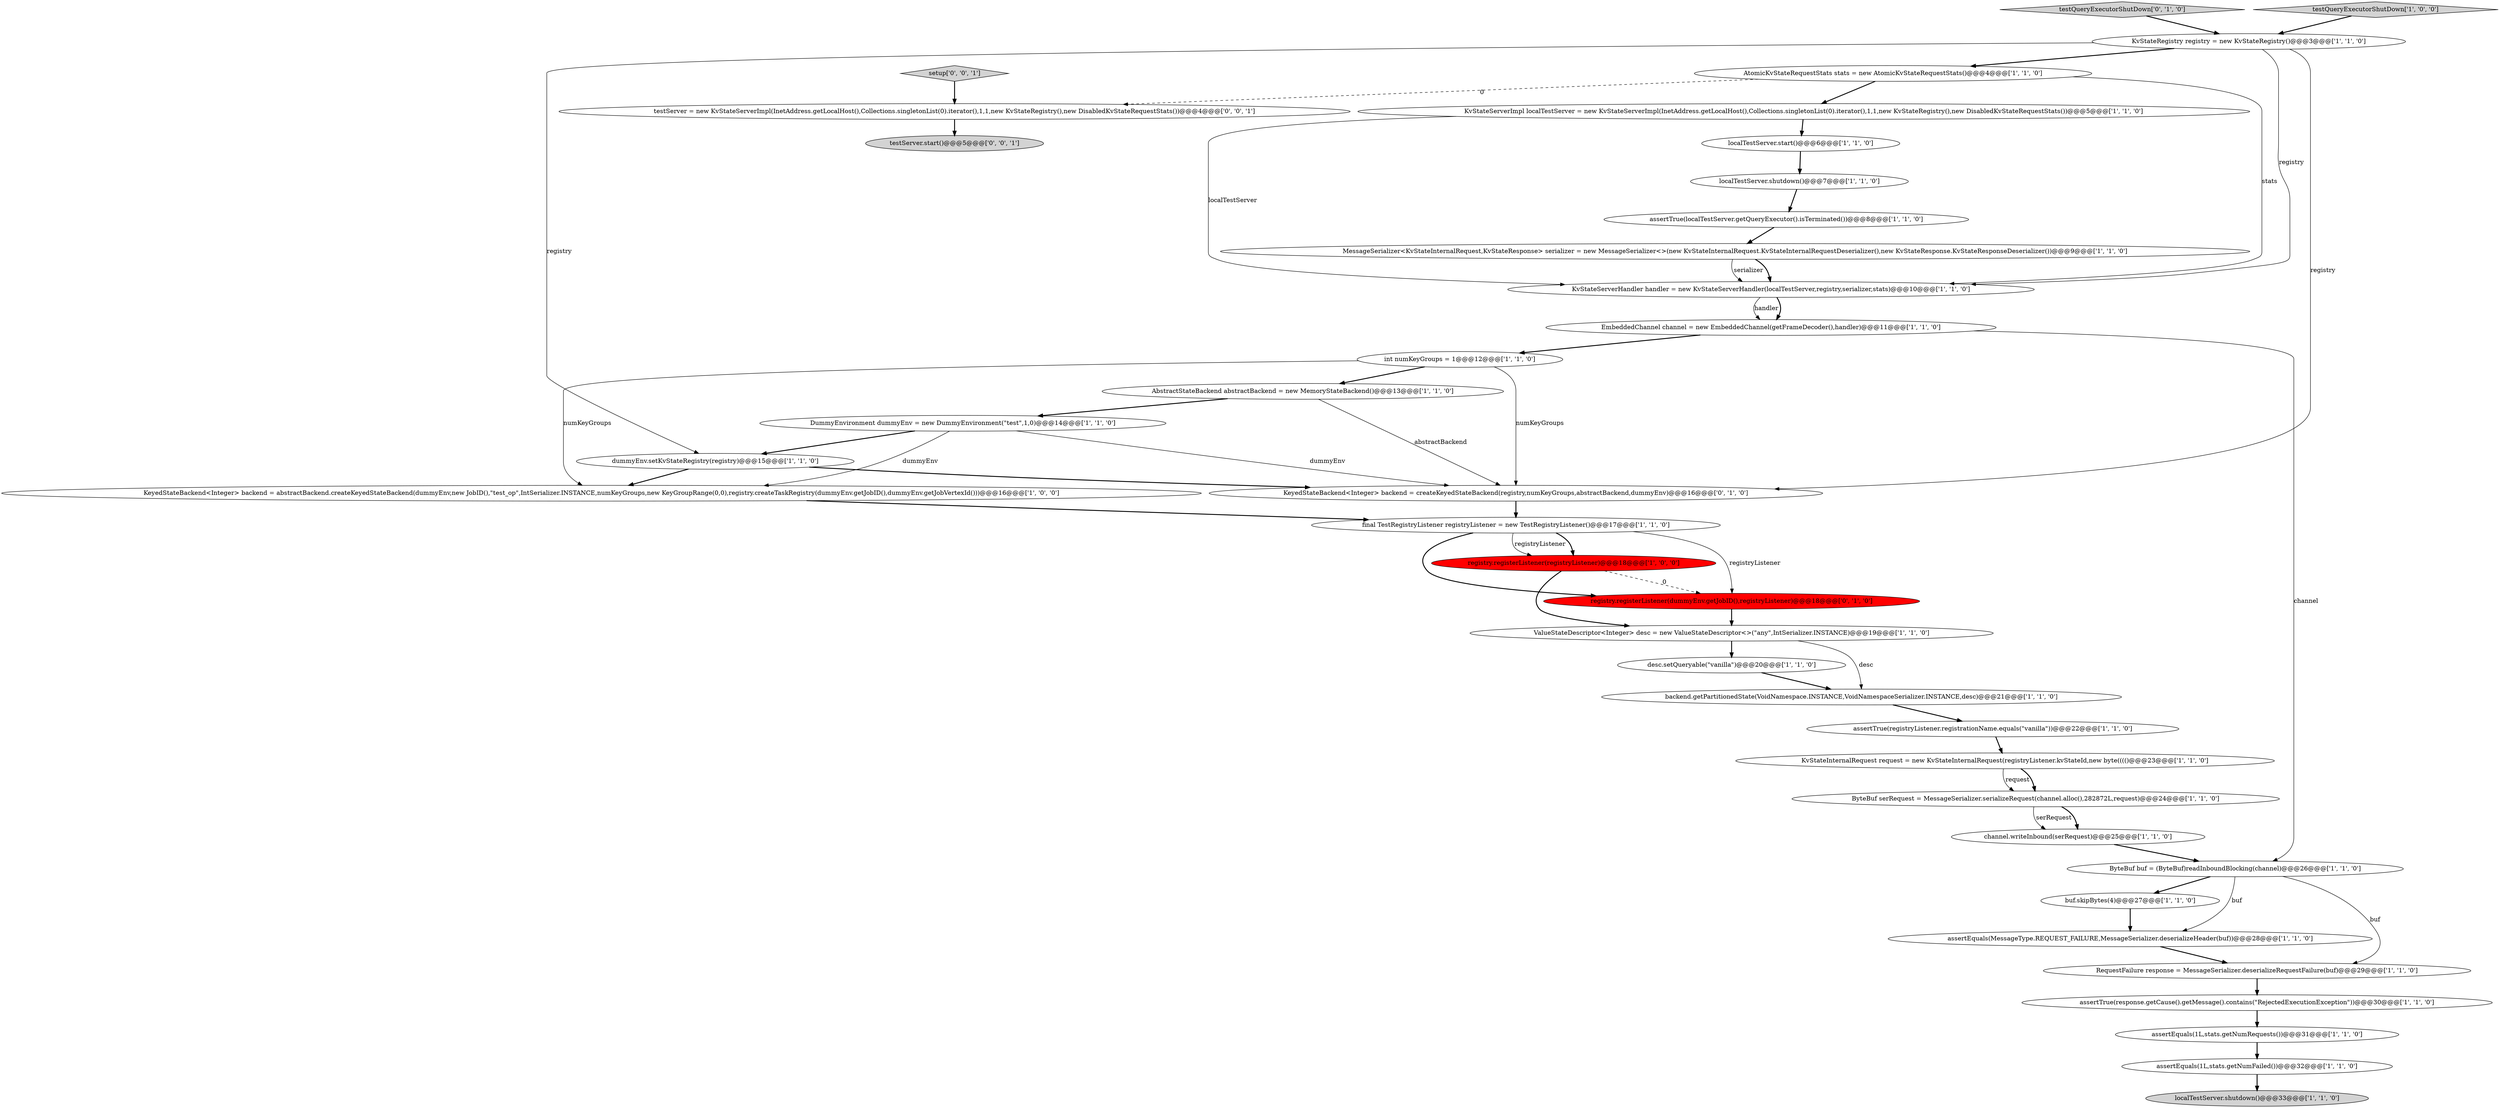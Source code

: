 digraph {
20 [style = filled, label = "registry.registerListener(registryListener)@@@18@@@['1', '0', '0']", fillcolor = red, shape = ellipse image = "AAA1AAABBB1BBB"];
19 [style = filled, label = "localTestServer.shutdown()@@@33@@@['1', '1', '0']", fillcolor = lightgray, shape = ellipse image = "AAA0AAABBB1BBB"];
24 [style = filled, label = "assertTrue(localTestServer.getQueryExecutor().isTerminated())@@@8@@@['1', '1', '0']", fillcolor = white, shape = ellipse image = "AAA0AAABBB1BBB"];
11 [style = filled, label = "channel.writeInbound(serRequest)@@@25@@@['1', '1', '0']", fillcolor = white, shape = ellipse image = "AAA0AAABBB1BBB"];
4 [style = filled, label = "localTestServer.start()@@@6@@@['1', '1', '0']", fillcolor = white, shape = ellipse image = "AAA0AAABBB1BBB"];
10 [style = filled, label = "assertEquals(1L,stats.getNumFailed())@@@32@@@['1', '1', '0']", fillcolor = white, shape = ellipse image = "AAA0AAABBB1BBB"];
33 [style = filled, label = "KeyedStateBackend<Integer> backend = createKeyedStateBackend(registry,numKeyGroups,abstractBackend,dummyEnv)@@@16@@@['0', '1', '0']", fillcolor = white, shape = ellipse image = "AAA0AAABBB2BBB"];
25 [style = filled, label = "assertTrue(registryListener.registrationName.equals(\"vanilla\"))@@@22@@@['1', '1', '0']", fillcolor = white, shape = ellipse image = "AAA0AAABBB1BBB"];
12 [style = filled, label = "AtomicKvStateRequestStats stats = new AtomicKvStateRequestStats()@@@4@@@['1', '1', '0']", fillcolor = white, shape = ellipse image = "AAA0AAABBB1BBB"];
3 [style = filled, label = "KeyedStateBackend<Integer> backend = abstractBackend.createKeyedStateBackend(dummyEnv,new JobID(),\"test_op\",IntSerializer.INSTANCE,numKeyGroups,new KeyGroupRange(0,0),registry.createTaskRegistry(dummyEnv.getJobID(),dummyEnv.getJobVertexId()))@@@16@@@['1', '0', '0']", fillcolor = white, shape = ellipse image = "AAA0AAABBB1BBB"];
22 [style = filled, label = "KvStateRegistry registry = new KvStateRegistry()@@@3@@@['1', '1', '0']", fillcolor = white, shape = ellipse image = "AAA0AAABBB1BBB"];
29 [style = filled, label = "final TestRegistryListener registryListener = new TestRegistryListener()@@@17@@@['1', '1', '0']", fillcolor = white, shape = ellipse image = "AAA0AAABBB1BBB"];
37 [style = filled, label = "setup['0', '0', '1']", fillcolor = lightgray, shape = diamond image = "AAA0AAABBB3BBB"];
15 [style = filled, label = "KvStateServerHandler handler = new KvStateServerHandler(localTestServer,registry,serializer,stats)@@@10@@@['1', '1', '0']", fillcolor = white, shape = ellipse image = "AAA0AAABBB1BBB"];
6 [style = filled, label = "assertTrue(response.getCause().getMessage().contains(\"RejectedExecutionException\"))@@@30@@@['1', '1', '0']", fillcolor = white, shape = ellipse image = "AAA0AAABBB1BBB"];
1 [style = filled, label = "assertEquals(1L,stats.getNumRequests())@@@31@@@['1', '1', '0']", fillcolor = white, shape = ellipse image = "AAA0AAABBB1BBB"];
26 [style = filled, label = "dummyEnv.setKvStateRegistry(registry)@@@15@@@['1', '1', '0']", fillcolor = white, shape = ellipse image = "AAA0AAABBB1BBB"];
34 [style = filled, label = "testQueryExecutorShutDown['0', '1', '0']", fillcolor = lightgray, shape = diamond image = "AAA0AAABBB2BBB"];
31 [style = filled, label = "EmbeddedChannel channel = new EmbeddedChannel(getFrameDecoder(),handler)@@@11@@@['1', '1', '0']", fillcolor = white, shape = ellipse image = "AAA0AAABBB1BBB"];
18 [style = filled, label = "DummyEnvironment dummyEnv = new DummyEnvironment(\"test\",1,0)@@@14@@@['1', '1', '0']", fillcolor = white, shape = ellipse image = "AAA0AAABBB1BBB"];
5 [style = filled, label = "ValueStateDescriptor<Integer> desc = new ValueStateDescriptor<>(\"any\",IntSerializer.INSTANCE)@@@19@@@['1', '1', '0']", fillcolor = white, shape = ellipse image = "AAA0AAABBB1BBB"];
28 [style = filled, label = "buf.skipBytes(4)@@@27@@@['1', '1', '0']", fillcolor = white, shape = ellipse image = "AAA0AAABBB1BBB"];
35 [style = filled, label = "testServer.start()@@@5@@@['0', '0', '1']", fillcolor = lightgray, shape = ellipse image = "AAA0AAABBB3BBB"];
8 [style = filled, label = "AbstractStateBackend abstractBackend = new MemoryStateBackend()@@@13@@@['1', '1', '0']", fillcolor = white, shape = ellipse image = "AAA0AAABBB1BBB"];
23 [style = filled, label = "KvStateInternalRequest request = new KvStateInternalRequest(registryListener.kvStateId,new byte(((()@@@23@@@['1', '1', '0']", fillcolor = white, shape = ellipse image = "AAA0AAABBB1BBB"];
13 [style = filled, label = "ByteBuf serRequest = MessageSerializer.serializeRequest(channel.alloc(),282872L,request)@@@24@@@['1', '1', '0']", fillcolor = white, shape = ellipse image = "AAA0AAABBB1BBB"];
14 [style = filled, label = "localTestServer.shutdown()@@@7@@@['1', '1', '0']", fillcolor = white, shape = ellipse image = "AAA0AAABBB1BBB"];
36 [style = filled, label = "testServer = new KvStateServerImpl(InetAddress.getLocalHost(),Collections.singletonList(0).iterator(),1,1,new KvStateRegistry(),new DisabledKvStateRequestStats())@@@4@@@['0', '0', '1']", fillcolor = white, shape = ellipse image = "AAA0AAABBB3BBB"];
27 [style = filled, label = "MessageSerializer<KvStateInternalRequest,KvStateResponse> serializer = new MessageSerializer<>(new KvStateInternalRequest.KvStateInternalRequestDeserializer(),new KvStateResponse.KvStateResponseDeserializer())@@@9@@@['1', '1', '0']", fillcolor = white, shape = ellipse image = "AAA0AAABBB1BBB"];
16 [style = filled, label = "int numKeyGroups = 1@@@12@@@['1', '1', '0']", fillcolor = white, shape = ellipse image = "AAA0AAABBB1BBB"];
30 [style = filled, label = "KvStateServerImpl localTestServer = new KvStateServerImpl(InetAddress.getLocalHost(),Collections.singletonList(0).iterator(),1,1,new KvStateRegistry(),new DisabledKvStateRequestStats())@@@5@@@['1', '1', '0']", fillcolor = white, shape = ellipse image = "AAA0AAABBB1BBB"];
32 [style = filled, label = "registry.registerListener(dummyEnv.getJobID(),registryListener)@@@18@@@['0', '1', '0']", fillcolor = red, shape = ellipse image = "AAA1AAABBB2BBB"];
7 [style = filled, label = "ByteBuf buf = (ByteBuf)readInboundBlocking(channel)@@@26@@@['1', '1', '0']", fillcolor = white, shape = ellipse image = "AAA0AAABBB1BBB"];
9 [style = filled, label = "desc.setQueryable(\"vanilla\")@@@20@@@['1', '1', '0']", fillcolor = white, shape = ellipse image = "AAA0AAABBB1BBB"];
17 [style = filled, label = "RequestFailure response = MessageSerializer.deserializeRequestFailure(buf)@@@29@@@['1', '1', '0']", fillcolor = white, shape = ellipse image = "AAA0AAABBB1BBB"];
2 [style = filled, label = "testQueryExecutorShutDown['1', '0', '0']", fillcolor = lightgray, shape = diamond image = "AAA0AAABBB1BBB"];
21 [style = filled, label = "assertEquals(MessageType.REQUEST_FAILURE,MessageSerializer.deserializeHeader(buf))@@@28@@@['1', '1', '0']", fillcolor = white, shape = ellipse image = "AAA0AAABBB1BBB"];
0 [style = filled, label = "backend.getPartitionedState(VoidNamespace.INSTANCE,VoidNamespaceSerializer.INSTANCE,desc)@@@21@@@['1', '1', '0']", fillcolor = white, shape = ellipse image = "AAA0AAABBB1BBB"];
31->7 [style = solid, label="channel"];
16->33 [style = solid, label="numKeyGroups"];
14->24 [style = bold, label=""];
32->5 [style = bold, label=""];
30->15 [style = solid, label="localTestServer"];
29->32 [style = solid, label="registryListener"];
4->14 [style = bold, label=""];
22->15 [style = solid, label="registry"];
9->0 [style = bold, label=""];
37->36 [style = bold, label=""];
5->9 [style = bold, label=""];
16->8 [style = bold, label=""];
13->11 [style = solid, label="serRequest"];
17->6 [style = bold, label=""];
31->16 [style = bold, label=""];
18->33 [style = solid, label="dummyEnv"];
25->23 [style = bold, label=""];
8->18 [style = bold, label=""];
7->17 [style = solid, label="buf"];
26->3 [style = bold, label=""];
10->19 [style = bold, label=""];
5->0 [style = solid, label="desc"];
18->26 [style = bold, label=""];
8->33 [style = solid, label="abstractBackend"];
12->30 [style = bold, label=""];
23->13 [style = solid, label="request"];
13->11 [style = bold, label=""];
7->21 [style = solid, label="buf"];
27->15 [style = bold, label=""];
34->22 [style = bold, label=""];
20->5 [style = bold, label=""];
27->15 [style = solid, label="serializer"];
33->29 [style = bold, label=""];
6->1 [style = bold, label=""];
29->20 [style = bold, label=""];
28->21 [style = bold, label=""];
18->3 [style = solid, label="dummyEnv"];
16->3 [style = solid, label="numKeyGroups"];
7->28 [style = bold, label=""];
15->31 [style = bold, label=""];
0->25 [style = bold, label=""];
23->13 [style = bold, label=""];
30->4 [style = bold, label=""];
22->12 [style = bold, label=""];
29->32 [style = bold, label=""];
12->36 [style = dashed, label="0"];
29->20 [style = solid, label="registryListener"];
20->32 [style = dashed, label="0"];
12->15 [style = solid, label="stats"];
36->35 [style = bold, label=""];
2->22 [style = bold, label=""];
22->26 [style = solid, label="registry"];
1->10 [style = bold, label=""];
26->33 [style = bold, label=""];
21->17 [style = bold, label=""];
24->27 [style = bold, label=""];
3->29 [style = bold, label=""];
11->7 [style = bold, label=""];
22->33 [style = solid, label="registry"];
15->31 [style = solid, label="handler"];
}
